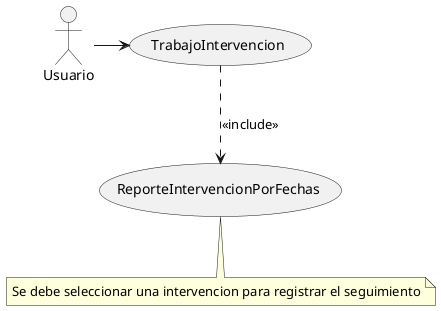 @startuml
actor Usuario as user2
usecase TrabajoIntervencion as CU2
usecase ReporteIntervencionPorFechas as CU3
user2 -> CU2
CU2-.> CU3 : <<include>>

note "Se debe seleccionar una intervencion para registrar el seguimiento" as N1
(CU3) .. N1

@enduml
